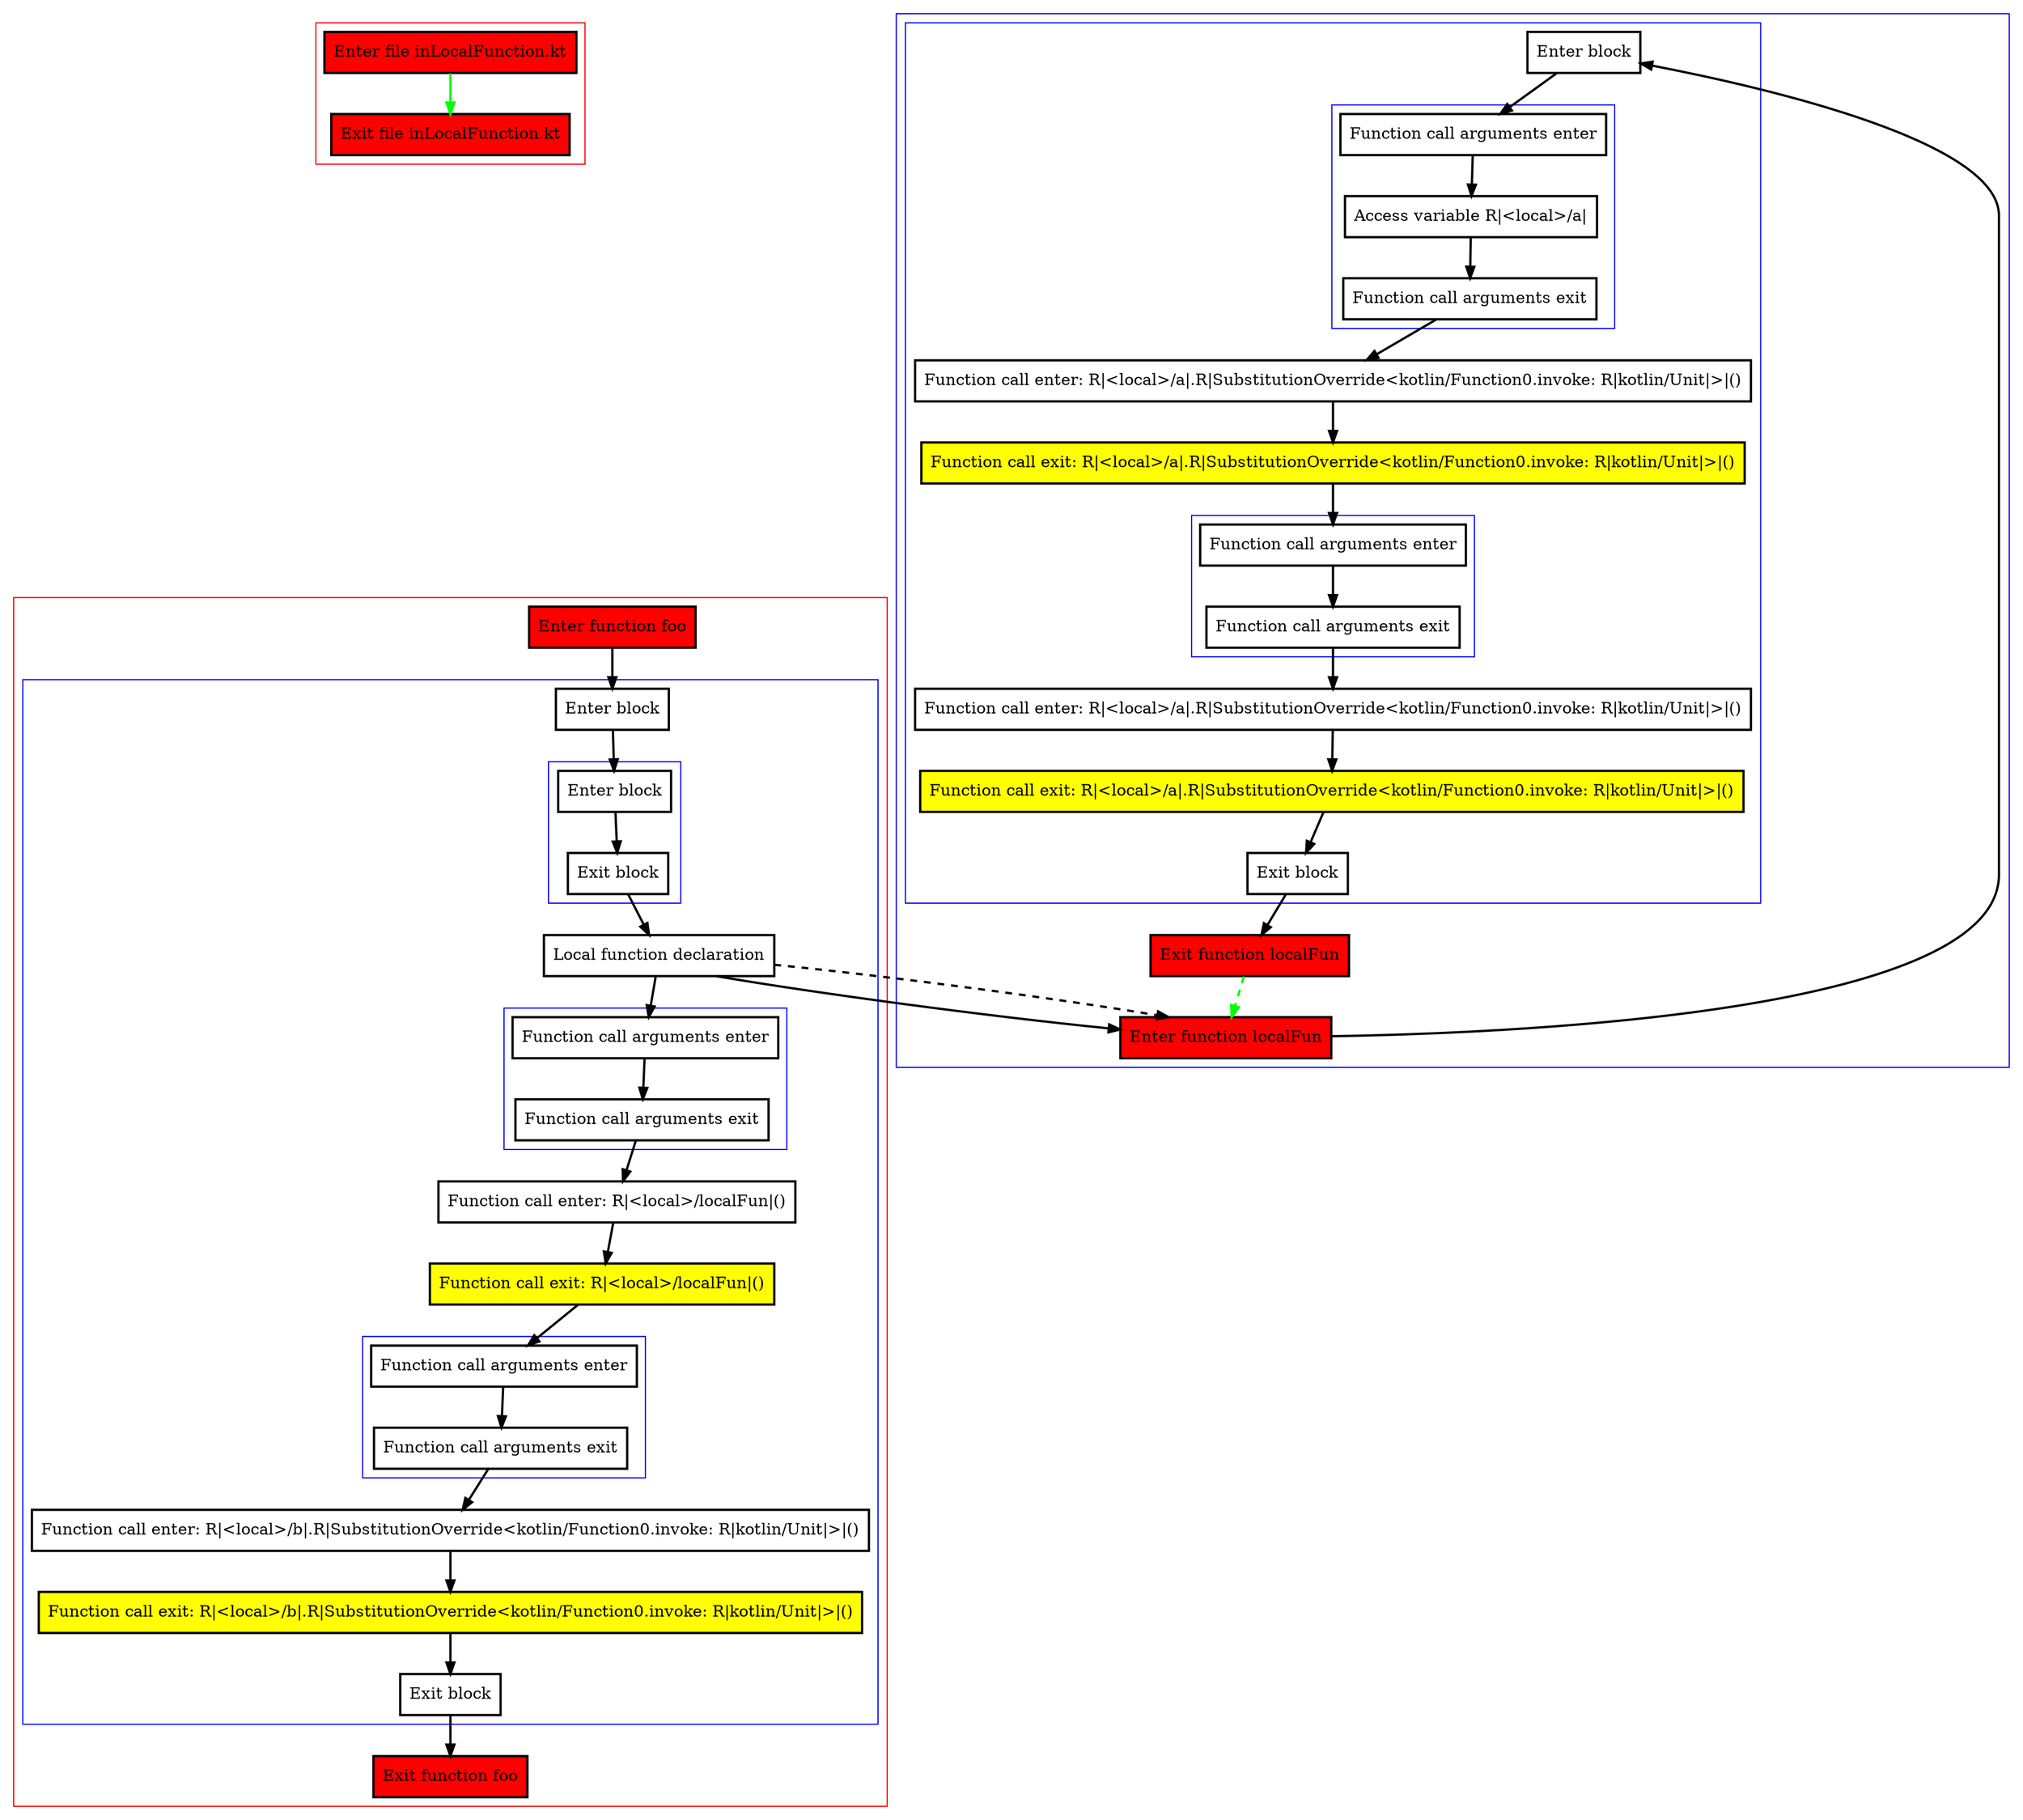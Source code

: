 digraph inLocalFunction_kt {
    graph [nodesep=3]
    node [shape=box penwidth=2]
    edge [penwidth=2]

    subgraph cluster_0 {
        color=red
        0 [label="Enter file inLocalFunction.kt" style="filled" fillcolor=red];
        1 [label="Exit file inLocalFunction.kt" style="filled" fillcolor=red];
    }
    0 -> {1} [color=green];

    subgraph cluster_1 {
        color=red
        2 [label="Enter function foo" style="filled" fillcolor=red];
        subgraph cluster_2 {
            color=blue
            3 [label="Enter block"];
            subgraph cluster_3 {
                color=blue
                4 [label="Enter block"];
                5 [label="Exit block"];
            }
            6 [label="Local function declaration"];
            subgraph cluster_4 {
                color=blue
                7 [label="Function call arguments enter"];
                8 [label="Function call arguments exit"];
            }
            9 [label="Function call enter: R|<local>/localFun|()"];
            10 [label="Function call exit: R|<local>/localFun|()" style="filled" fillcolor=yellow];
            subgraph cluster_5 {
                color=blue
                11 [label="Function call arguments enter"];
                12 [label="Function call arguments exit"];
            }
            13 [label="Function call enter: R|<local>/b|.R|SubstitutionOverride<kotlin/Function0.invoke: R|kotlin/Unit|>|()"];
            14 [label="Function call exit: R|<local>/b|.R|SubstitutionOverride<kotlin/Function0.invoke: R|kotlin/Unit|>|()" style="filled" fillcolor=yellow];
            15 [label="Exit block"];
        }
        16 [label="Exit function foo" style="filled" fillcolor=red];
    }
    subgraph cluster_6 {
        color=blue
        17 [label="Enter function localFun" style="filled" fillcolor=red];
        subgraph cluster_7 {
            color=blue
            18 [label="Enter block"];
            subgraph cluster_8 {
                color=blue
                19 [label="Function call arguments enter"];
                20 [label="Access variable R|<local>/a|"];
                21 [label="Function call arguments exit"];
            }
            22 [label="Function call enter: R|<local>/a|.R|SubstitutionOverride<kotlin/Function0.invoke: R|kotlin/Unit|>|()"];
            23 [label="Function call exit: R|<local>/a|.R|SubstitutionOverride<kotlin/Function0.invoke: R|kotlin/Unit|>|()" style="filled" fillcolor=yellow];
            subgraph cluster_9 {
                color=blue
                24 [label="Function call arguments enter"];
                25 [label="Function call arguments exit"];
            }
            26 [label="Function call enter: R|<local>/a|.R|SubstitutionOverride<kotlin/Function0.invoke: R|kotlin/Unit|>|()"];
            27 [label="Function call exit: R|<local>/a|.R|SubstitutionOverride<kotlin/Function0.invoke: R|kotlin/Unit|>|()" style="filled" fillcolor=yellow];
            28 [label="Exit block"];
        }
        29 [label="Exit function localFun" style="filled" fillcolor=red];
    }
    2 -> {3};
    3 -> {4};
    4 -> {5};
    5 -> {6};
    6 -> {7 17};
    6 -> {17} [style=dashed];
    7 -> {8};
    8 -> {9};
    9 -> {10};
    10 -> {11};
    11 -> {12};
    12 -> {13};
    13 -> {14};
    14 -> {15};
    15 -> {16};
    17 -> {18};
    18 -> {19};
    19 -> {20};
    20 -> {21};
    21 -> {22};
    22 -> {23};
    23 -> {24};
    24 -> {25};
    25 -> {26};
    26 -> {27};
    27 -> {28};
    28 -> {29};
    29 -> {17} [color=green style=dashed];

}
